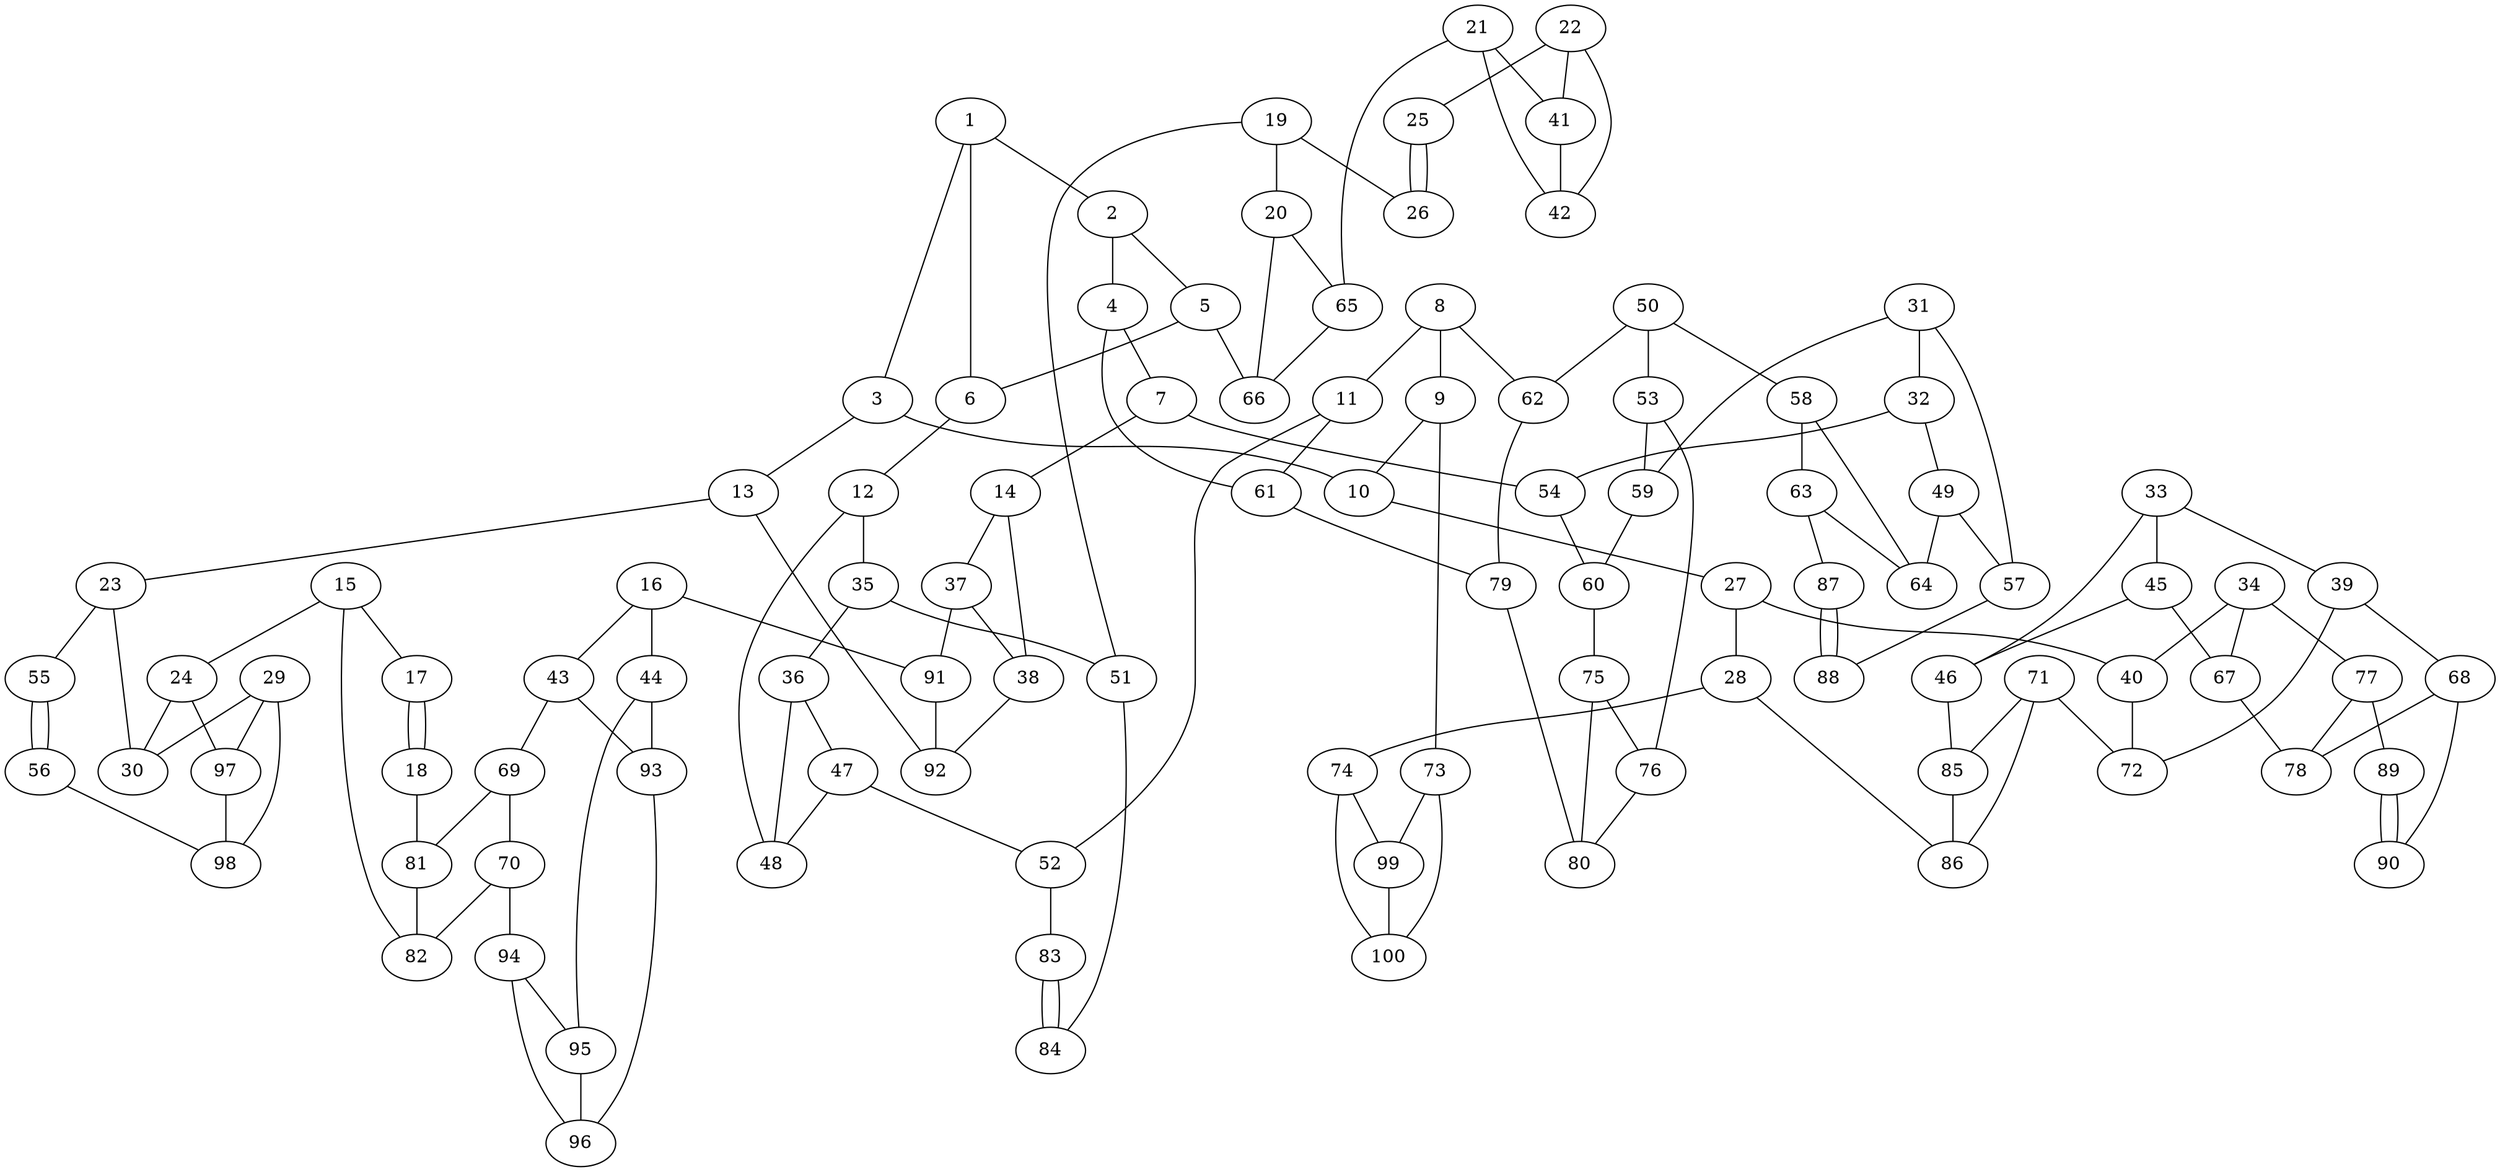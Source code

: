 graph  {
1;
2;
3;
4;
5;
6;
7;
8;
9;
10;
11;
12;
13;
14;
15;
16;
17;
18;
19;
20;
21;
22;
23;
24;
25;
26;
27;
28;
29;
30;
31;
32;
33;
34;
35;
36;
37;
38;
39;
40;
41;
42;
43;
44;
45;
46;
47;
48;
49;
50;
51;
52;
53;
54;
55;
56;
57;
58;
59;
60;
61;
62;
63;
64;
65;
66;
67;
68;
69;
70;
71;
72;
73;
74;
75;
76;
77;
78;
79;
80;
81;
82;
83;
84;
85;
86;
87;
88;
89;
90;
91;
92;
93;
94;
95;
96;
97;
98;
99;
100;
1 -- 2  [key=0];
1 -- 3  [key=0];
1 -- 6  [key=0];
2 -- 4  [key=0];
2 -- 5  [key=0];
3 -- 10  [key=0];
3 -- 13  [key=0];
4 -- 61  [key=0];
4 -- 7  [key=0];
5 -- 66  [key=0];
5 -- 6  [key=0];
6 -- 12  [key=0];
7 -- 14  [key=0];
7 -- 54  [key=0];
8 -- 9  [key=0];
8 -- 11  [key=0];
8 -- 62  [key=0];
9 -- 73  [key=0];
9 -- 10  [key=0];
10 -- 27  [key=0];
11 -- 52  [key=0];
11 -- 61  [key=0];
12 -- 48  [key=0];
12 -- 35  [key=0];
13 -- 92  [key=0];
13 -- 23  [key=0];
14 -- 37  [key=0];
14 -- 38  [key=0];
15 -- 24  [key=0];
15 -- 17  [key=0];
15 -- 82  [key=0];
16 -- 91  [key=0];
16 -- 43  [key=0];
16 -- 44  [key=0];
17 -- 18  [key=0];
17 -- 18  [key=1];
18 -- 81  [key=0];
19 -- 26  [key=0];
19 -- 51  [key=0];
19 -- 20  [key=0];
20 -- 65  [key=0];
20 -- 66  [key=0];
21 -- 41  [key=0];
21 -- 42  [key=0];
21 -- 65  [key=0];
22 -- 41  [key=0];
22 -- 42  [key=0];
22 -- 25  [key=0];
23 -- 30  [key=0];
23 -- 55  [key=0];
24 -- 97  [key=0];
24 -- 30  [key=0];
25 -- 26  [key=0];
25 -- 26  [key=1];
27 -- 40  [key=0];
27 -- 28  [key=0];
28 -- 74  [key=0];
28 -- 86  [key=0];
29 -- 97  [key=0];
29 -- 98  [key=0];
29 -- 30  [key=0];
31 -- 32  [key=0];
31 -- 57  [key=0];
31 -- 59  [key=0];
32 -- 49  [key=0];
32 -- 54  [key=0];
33 -- 45  [key=0];
33 -- 46  [key=0];
33 -- 39  [key=0];
34 -- 40  [key=0];
34 -- 67  [key=0];
34 -- 77  [key=0];
35 -- 36  [key=0];
35 -- 51  [key=0];
36 -- 48  [key=0];
36 -- 47  [key=0];
37 -- 91  [key=0];
37 -- 38  [key=0];
38 -- 92  [key=0];
39 -- 72  [key=0];
39 -- 68  [key=0];
40 -- 72  [key=0];
41 -- 42  [key=0];
43 -- 93  [key=0];
43 -- 69  [key=0];
44 -- 93  [key=0];
44 -- 95  [key=0];
45 -- 67  [key=0];
45 -- 46  [key=0];
46 -- 85  [key=0];
47 -- 48  [key=0];
47 -- 52  [key=0];
49 -- 57  [key=0];
49 -- 64  [key=0];
50 -- 58  [key=0];
50 -- 53  [key=0];
50 -- 62  [key=0];
51 -- 84  [key=0];
52 -- 83  [key=0];
53 -- 59  [key=0];
53 -- 76  [key=0];
54 -- 60  [key=0];
55 -- 56  [key=0];
55 -- 56  [key=1];
56 -- 98  [key=0];
57 -- 88  [key=0];
58 -- 64  [key=0];
58 -- 63  [key=0];
59 -- 60  [key=0];
60 -- 75  [key=0];
61 -- 79  [key=0];
62 -- 79  [key=0];
63 -- 64  [key=0];
63 -- 87  [key=0];
65 -- 66  [key=0];
67 -- 78  [key=0];
68 -- 90  [key=0];
68 -- 78  [key=0];
69 -- 81  [key=0];
69 -- 70  [key=0];
70 -- 82  [key=0];
70 -- 94  [key=0];
71 -- 72  [key=0];
71 -- 85  [key=0];
71 -- 86  [key=0];
73 -- 99  [key=0];
73 -- 100  [key=0];
74 -- 100  [key=0];
74 -- 99  [key=0];
75 -- 80  [key=0];
75 -- 76  [key=0];
76 -- 80  [key=0];
77 -- 89  [key=0];
77 -- 78  [key=0];
79 -- 80  [key=0];
81 -- 82  [key=0];
83 -- 84  [key=0];
83 -- 84  [key=1];
85 -- 86  [key=0];
87 -- 88  [key=0];
87 -- 88  [key=1];
89 -- 90  [key=0];
89 -- 90  [key=1];
91 -- 92  [key=0];
93 -- 96  [key=0];
94 -- 96  [key=0];
94 -- 95  [key=0];
95 -- 96  [key=0];
97 -- 98  [key=0];
99 -- 100  [key=0];
}
